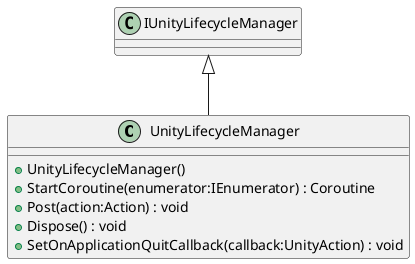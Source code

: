 @startuml
class UnityLifecycleManager {
    + UnityLifecycleManager()
    + StartCoroutine(enumerator:IEnumerator) : Coroutine
    + Post(action:Action) : void
    + Dispose() : void
    + SetOnApplicationQuitCallback(callback:UnityAction) : void
}
IUnityLifecycleManager <|-- UnityLifecycleManager
@enduml
